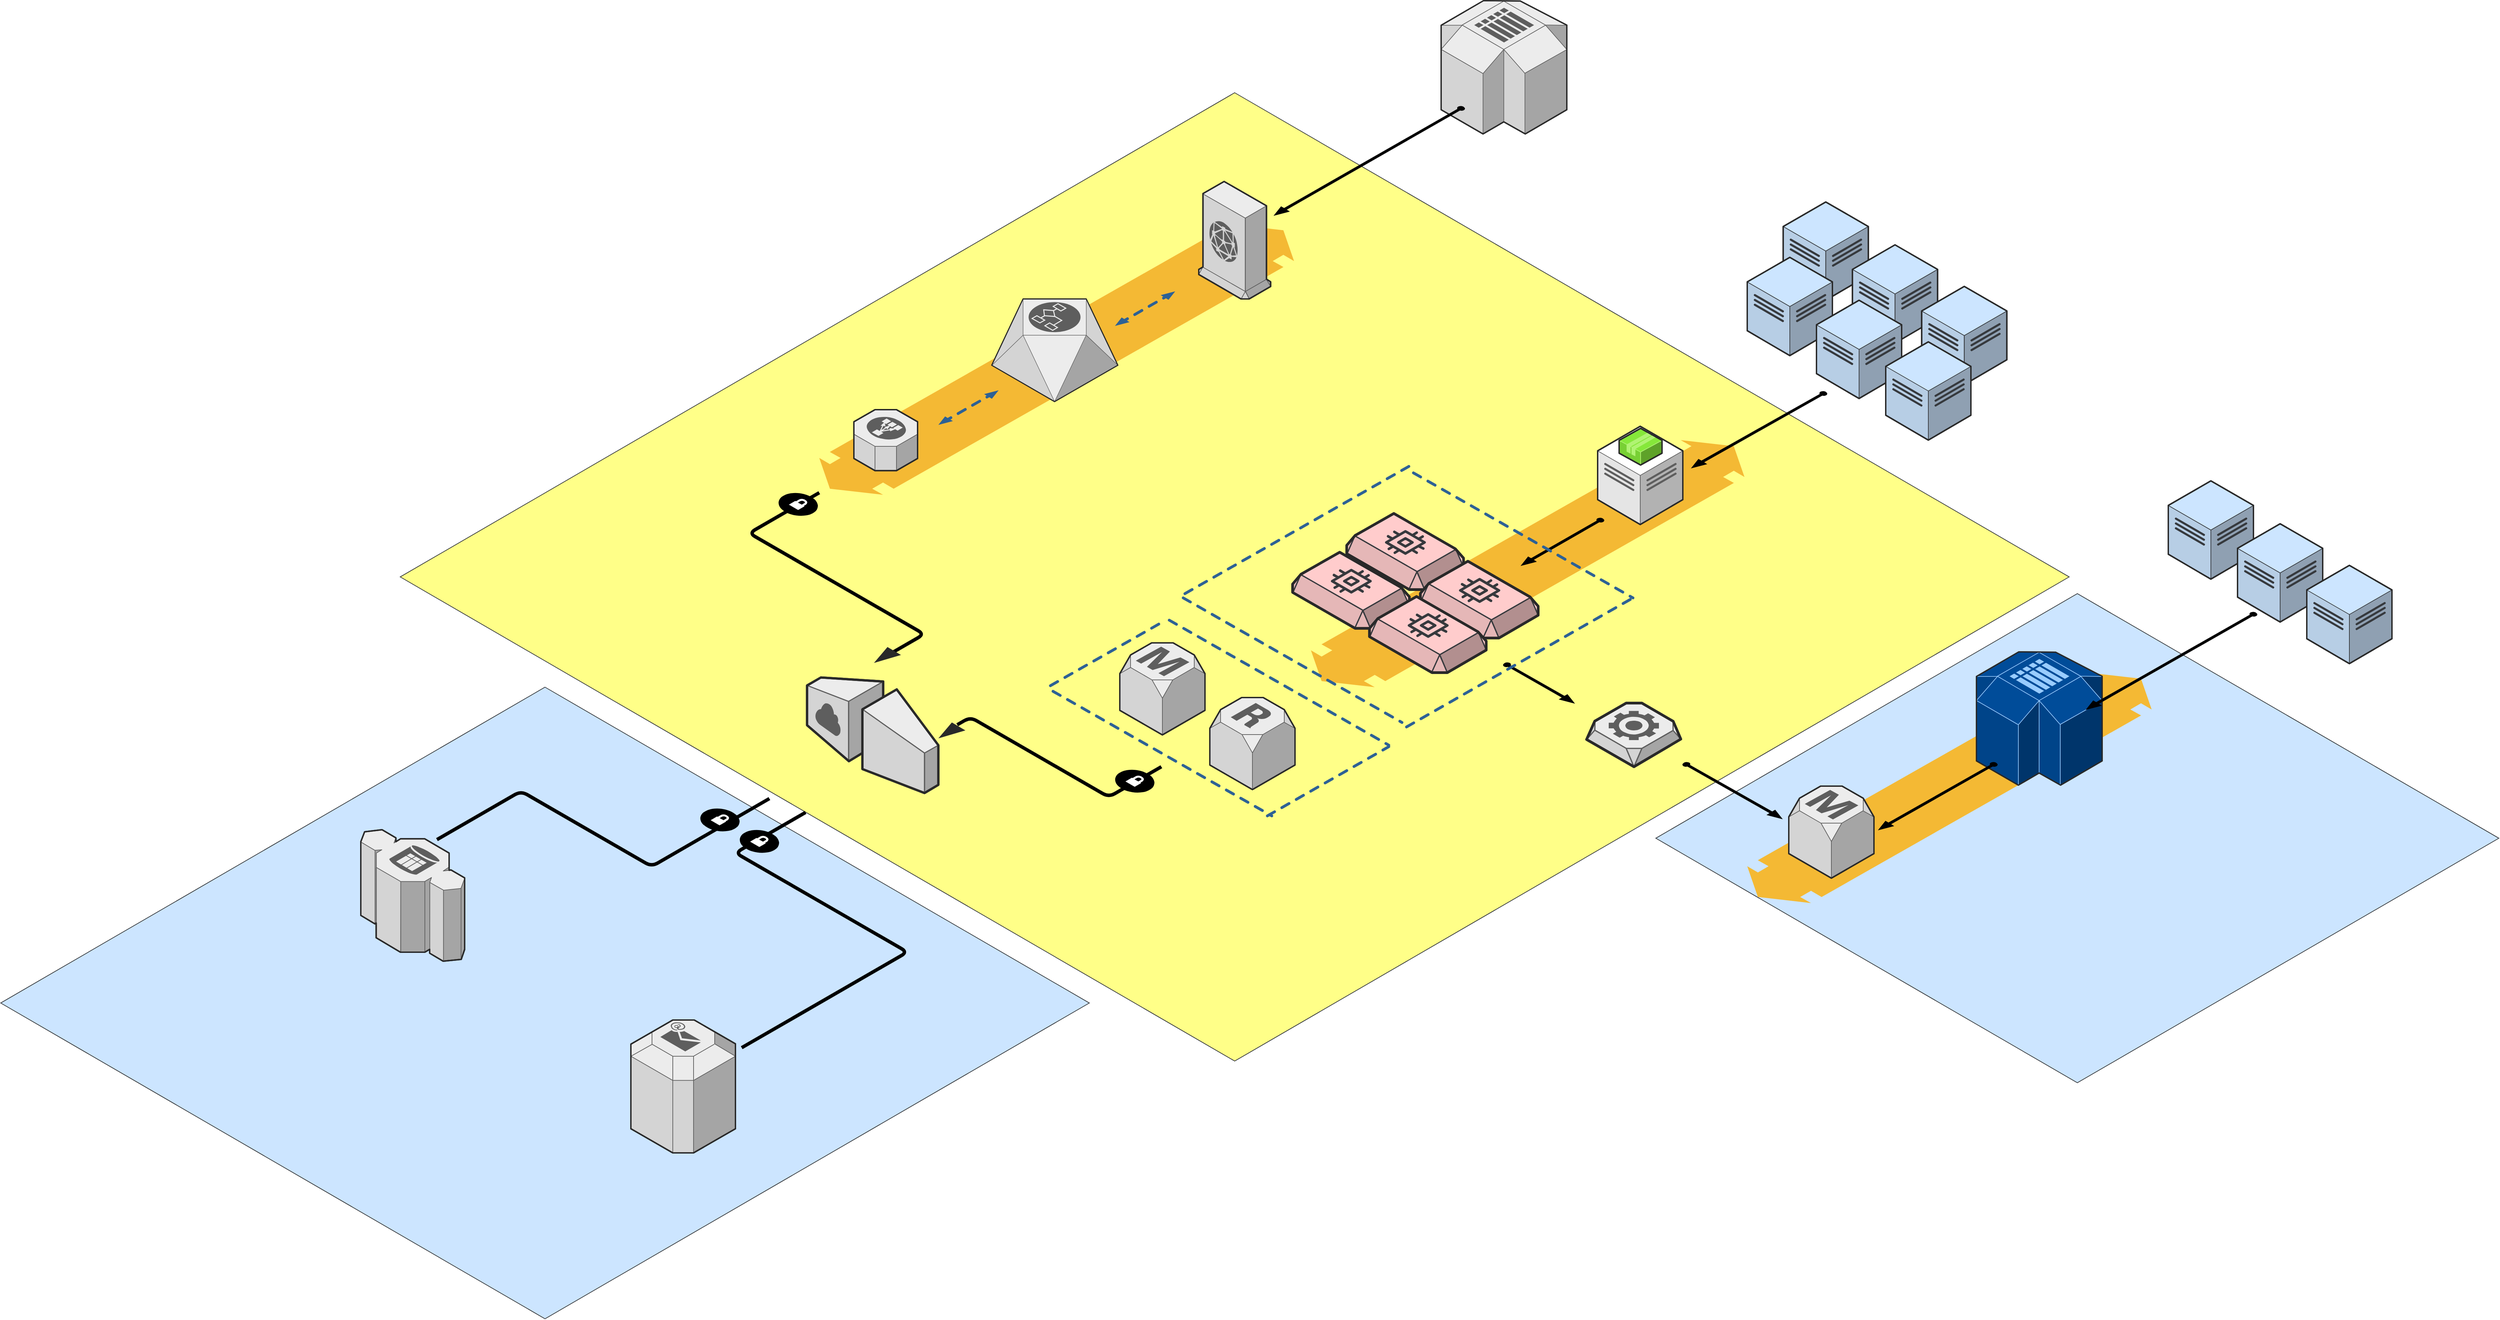 <mxfile version="22.1.1" type="github">
  <diagram name="Page-1" id="aaaa8250-4180-3840-79b5-4cada1eebb92">
    <mxGraphModel dx="7436" dy="3056" grid="1" gridSize="10" guides="1" tooltips="1" connect="1" arrows="1" fold="1" page="1" pageScale="1" pageWidth="850" pageHeight="1100" background="none" math="0" shadow="0">
      <root>
        <object label="" A="姓名" id="0">
          <mxCell />
        </object>
        <mxCell id="1" parent="0" />
        <mxCell id="N4fXtc_vA8JSeR74UG47-44" value="" style="verticalLabelPosition=bottom;html=1;verticalAlign=top;strokeWidth=1;align=center;outlineConnect=0;dashed=0;outlineConnect=0;shape=mxgraph.aws3d.spot2;fillColor=#cce5ff;strokeColor=#36393d;aspect=fixed;" vertex="1" parent="1">
          <mxGeometry x="1470" y="1213.85" width="1217.37" height="706.86" as="geometry" />
        </mxCell>
        <mxCell id="N4fXtc_vA8JSeR74UG47-30" value="" style="verticalLabelPosition=bottom;html=1;verticalAlign=top;strokeWidth=1;align=center;outlineConnect=0;dashed=0;outlineConnect=0;shape=mxgraph.aws3d.spot2;fillColor=#ffff88;strokeColor=#36393d;aspect=fixed;" vertex="1" parent="1">
          <mxGeometry x="-343.1" y="490" width="2410" height="1399.35" as="geometry" />
        </mxCell>
        <mxCell id="N4fXtc_vA8JSeR74UG47-29" value="" style="verticalLabelPosition=bottom;html=1;verticalAlign=top;strokeWidth=1;align=center;outlineConnect=0;dashed=0;outlineConnect=0;shape=mxgraph.aws3d.spot2;fillColor=#cce5ff;strokeColor=#36393d;aspect=fixed;" vertex="1" parent="1">
          <mxGeometry x="-920" y="1349" width="1572" height="912.78" as="geometry" />
        </mxCell>
        <mxCell id="d5ac148becb70bc-7" value="" style="verticalLabelPosition=bottom;html=1;verticalAlign=top;strokeWidth=1;dashed=0;shape=mxgraph.aws3d.flatDoubleEdge;fillColor=#000000;aspect=fixed;rounded=1;shadow=0;comic=0;fontFamily=Verdana;fontSize=12;flipV=1;" parent="1" vertex="1">
          <mxGeometry x="1602" y="1328" width="584" height="333" as="geometry" />
        </mxCell>
        <mxCell id="1a8abee3a6cfdf20-38" value="" style="verticalLabelPosition=bottom;html=1;verticalAlign=top;strokeWidth=1;dashed=0;shape=mxgraph.aws3d.flatDoubleEdge;fillColor=#000000;aspect=fixed;rounded=1;shadow=0;comic=0;fontFamily=Verdana;fontSize=12;flipV=1;" parent="1" vertex="1">
          <mxGeometry x="972" y="992" width="626" height="357" as="geometry" />
        </mxCell>
        <mxCell id="1a8abee3a6cfdf20-28" value="" style="verticalLabelPosition=bottom;html=1;verticalAlign=top;strokeWidth=1;dashed=0;shape=mxgraph.aws3d.flatDoubleEdge;fillColor=#000000;aspect=fixed;rounded=1;shadow=0;comic=0;fontFamily=Verdana;fontSize=12;flipV=1;" parent="1" vertex="1">
          <mxGeometry x="262" y="680" width="685.59" height="391" as="geometry" />
        </mxCell>
        <mxCell id="1a8abee3a6cfdf20-3" value="" style="edgeStyle=isometricEdgeStyle;endArrow=none;html=1;labelBackgroundColor=none;strokeWidth=5;fontFamily=Verdana;fontSize=12" parent="1" edge="1">
          <mxGeometry width="50" height="100" relative="1" as="geometry">
            <mxPoint x="352" y="1308" as="sourcePoint" />
            <mxPoint x="262" y="1068" as="targetPoint" />
            <Array as="points">
              <mxPoint x="302" y="1208" />
            </Array>
          </mxGeometry>
        </mxCell>
        <mxCell id="1a8abee3a6cfdf20-5" value="" style="edgeStyle=isometricEdgeStyle;endArrow=none;html=1;labelBackgroundColor=none;strokeColor=#000000;strokeWidth=5;fontFamily=Verdana;fontSize=12;exitX=0.698;exitY=0.854;exitDx=0;exitDy=0;exitPerimeter=0;" parent="1" edge="1" source="1a8abee3a6cfdf20-27">
          <mxGeometry width="50" height="100" relative="1" as="geometry">
            <mxPoint x="420" y="1430" as="sourcePoint" />
            <mxPoint x="756" y="1464" as="targetPoint" />
            <Array as="points">
              <mxPoint x="580" y="1450" />
            </Array>
          </mxGeometry>
        </mxCell>
        <mxCell id="1a8abee3a6cfdf20-6" value="" style="verticalLabelPosition=bottom;html=1;verticalAlign=top;strokeWidth=1;dashed=0;shape=mxgraph.aws3d.elasticLoadBalancing;fillColor=#ECECEC;strokeColor=#5E5E5E;aspect=fixed;rounded=1;shadow=0;comic=0;fontSize=12;" parent="1" vertex="1">
          <mxGeometry x="312" y="948" width="92" height="88.17" as="geometry" />
        </mxCell>
        <mxCell id="1a8abee3a6cfdf20-7" value="" style="verticalLabelPosition=bottom;html=1;verticalAlign=top;strokeWidth=1;dashed=0;shape=mxgraph.aws3d.workflowService;fillColor=#ECECEC;strokeColor=#5E5E5E;aspect=fixed;rounded=1;shadow=0;comic=0;fontSize=12" parent="1" vertex="1">
          <mxGeometry x="511" y="788" width="182.2" height="148.4" as="geometry" />
        </mxCell>
        <mxCell id="1a8abee3a6cfdf20-8" value="" style="verticalLabelPosition=bottom;html=1;verticalAlign=top;strokeWidth=1;dashed=0;shape=mxgraph.aws3d.cloudfront;fillColor=#ECECEC;strokeColor=#5E5E5E;aspect=fixed;rounded=1;shadow=0;comic=0;fontSize=12" parent="1" vertex="1">
          <mxGeometry x="810" y="618.2" width="103.8" height="169.8" as="geometry" />
        </mxCell>
        <mxCell id="1a8abee3a6cfdf20-9" value="" style="verticalLabelPosition=bottom;html=1;verticalAlign=top;strokeWidth=1;dashed=0;shape=mxgraph.aws3d.internetGateway;fillColor=#ECECEC;strokeColor=#5E5E5E;aspect=fixed;rounded=1;shadow=0;comic=0;fontSize=12;flipH=1;flipV=0;" parent="1" vertex="1">
          <mxGeometry x="244.42" y="1335" width="189.58" height="167" as="geometry" />
        </mxCell>
        <mxCell id="1a8abee3a6cfdf20-13" value="" style="verticalLabelPosition=bottom;html=1;verticalAlign=top;strokeWidth=1;dashed=0;shape=mxgraph.aws3d.simpleDb2;fillColor=#ECECEC;strokeColor=#5E5E5E;aspect=fixed;rounded=1;shadow=0;comic=0;fontSize=12" parent="1" vertex="1">
          <mxGeometry x="1160" y="357" width="181.5" height="192.6" as="geometry" />
        </mxCell>
        <mxCell id="1a8abee3a6cfdf20-20" value="" style="verticalLabelPosition=bottom;html=1;verticalAlign=top;strokeWidth=1;dashed=0;shape=mxgraph.aws3d.simpleDb2;fillColor=#004C99;strokeColor=#99CCFF;aspect=fixed;rounded=1;shadow=0;comic=0;fontSize=12" parent="1" vertex="1">
          <mxGeometry x="1933" y="1298" width="181.5" height="192.6" as="geometry" />
        </mxCell>
        <mxCell id="1a8abee3a6cfdf20-22" value="" style="verticalLabelPosition=bottom;html=1;verticalAlign=top;strokeWidth=1;dashed=0;shape=mxgraph.aws3d.dataCenter;fillColor=#ffffff;strokeColor=#5E5E5E;aspect=fixed;rounded=1;shadow=0;comic=0;fontSize=12" parent="1" vertex="1">
          <mxGeometry x="1386" y="972" width="123" height="142" as="geometry" />
        </mxCell>
        <mxCell id="1a8abee3a6cfdf20-23" value="" style="verticalLabelPosition=bottom;html=1;verticalAlign=top;strokeWidth=1;dashed=0;shape=mxgraph.aws3d.application2;fillColor=#86E83A;strokeColor=#B0F373;aspect=fixed;rounded=1;shadow=0;comic=0;fontSize=12" parent="1" vertex="1">
          <mxGeometry x="1417" y="975" width="62" height="53" as="geometry" />
        </mxCell>
        <mxCell id="1a8abee3a6cfdf20-25" value="" style="verticalLabelPosition=bottom;html=1;verticalAlign=top;strokeWidth=1;dashed=0;shape=mxgraph.aws3d.arrowhead;aspect=fixed;rounded=1;shadow=0;comic=0;fillColor=none;fontFamily=Verdana;fontSize=12;fontColor=#000000;flipV=1;" parent="1" vertex="1">
          <mxGeometry x="341" y="1291" width="39" height="23" as="geometry" />
        </mxCell>
        <mxCell id="1a8abee3a6cfdf20-1" value="" style="verticalLabelPosition=bottom;html=1;verticalAlign=top;strokeWidth=1;dashed=0;shape=mxgraph.aws3d.secureConnection;fillColor=#000000;strokeColor=#ffffff;aspect=fixed;rounded=1;shadow=0;comic=0;fontSize=12" parent="1" vertex="1">
          <mxGeometry x="203" y="1068" width="57.0" height="34" as="geometry" />
        </mxCell>
        <mxCell id="1a8abee3a6cfdf20-29" value="" style="verticalLabelPosition=bottom;html=1;verticalAlign=top;strokeWidth=1;dashed=0;shape=mxgraph.aws3d.dashedEdgeDouble;fillColor=#000000;aspect=fixed;rounded=1;shadow=0;comic=0;fontFamily=Verdana;fontSize=12;flipV=1;" parent="1" vertex="1">
          <mxGeometry x="434" y="920" width="87" height="50" as="geometry" />
        </mxCell>
        <mxCell id="1a8abee3a6cfdf20-30" value="" style="verticalLabelPosition=bottom;html=1;verticalAlign=top;strokeWidth=1;dashed=0;shape=mxgraph.aws3d.dashedEdgeDouble;fillColor=#000000;aspect=fixed;rounded=1;shadow=0;comic=0;fontFamily=Verdana;fontSize=12;flipV=1;" parent="1" vertex="1">
          <mxGeometry x="689" y="777" width="87" height="50" as="geometry" />
        </mxCell>
        <mxCell id="1a8abee3a6cfdf20-34" value="" style="verticalLabelPosition=bottom;html=1;verticalAlign=top;strokeWidth=1;dashed=0;shape=mxgraph.aws3d.arrowSW;fillColor=#000000;aspect=fixed;rounded=1;shadow=0;comic=0;fontFamily=Verdana;fontSize=12;" parent="1" vertex="1">
          <mxGeometry x="919.3" y="510" width="274.56" height="157" as="geometry" />
        </mxCell>
        <mxCell id="1a8abee3a6cfdf20-36" value="" style="verticalLabelPosition=bottom;html=1;verticalAlign=top;strokeWidth=1;dashed=0;shape=mxgraph.aws3d.arrowSW;fillColor=#000000;aspect=fixed;rounded=1;shadow=0;comic=0;fontFamily=Verdana;fontSize=12" parent="1" vertex="1">
          <mxGeometry x="1522" y="922" width="195" height="110" as="geometry" />
        </mxCell>
        <mxCell id="1a8abee3a6cfdf20-37" value="" style="verticalLabelPosition=bottom;html=1;verticalAlign=top;strokeWidth=1;dashed=0;shape=mxgraph.aws3d.arrowSW;fillColor=#000000;aspect=fixed;rounded=1;shadow=0;comic=0;fontFamily=Verdana;fontSize=12" parent="1" vertex="1">
          <mxGeometry x="1276" y="1105" width="119" height="68" as="geometry" />
        </mxCell>
        <mxCell id="1a8abee3a6cfdf20-39" value="" style="verticalLabelPosition=bottom;html=1;verticalAlign=top;strokeWidth=1;dashed=0;shape=mxgraph.aws3d.arrowSE;fillColor=#000000;aspect=fixed;rounded=1;shadow=0;comic=0;fontFamily=Verdana;fontSize=12" parent="1" vertex="1">
          <mxGeometry x="1250" y="1314" width="102" height="58" as="geometry" />
        </mxCell>
        <mxCell id="d5ac148becb70bc-1" value="" style="verticalLabelPosition=bottom;html=1;verticalAlign=top;strokeWidth=1;dashed=0;shape=mxgraph.aws3d.arrowSE;fillColor=#000000;aspect=fixed;rounded=1;shadow=0;comic=0;fontFamily=Verdana;fontSize=12" parent="1" vertex="1">
          <mxGeometry x="1509" y="1458" width="143" height="81" as="geometry" />
        </mxCell>
        <mxCell id="d5ac148becb70bc-3" value="" style="verticalLabelPosition=bottom;html=1;verticalAlign=top;strokeWidth=1;dashed=0;shape=mxgraph.aws3d.rdsMaster;fillColor=#ECECEC;strokeColor=#5E5E5E;aspect=fixed;rounded=1;shadow=0;comic=0;fontFamily=Verdana;fontSize=12" parent="1" vertex="1">
          <mxGeometry x="1662" y="1492" width="123" height="133" as="geometry" />
        </mxCell>
        <mxCell id="d5ac148becb70bc-4" value="" style="verticalLabelPosition=bottom;html=1;verticalAlign=top;strokeWidth=1;dashed=0;shape=mxgraph.aws3d.arrowSW;fillColor=#000000;aspect=fixed;rounded=1;shadow=0;comic=0;fontFamily=Verdana;fontSize=12" parent="1" vertex="1">
          <mxGeometry x="1792" y="1458" width="171" height="97" as="geometry" />
        </mxCell>
        <mxCell id="d5ac148becb70bc-6" value="" style="verticalLabelPosition=bottom;html=1;verticalAlign=top;strokeWidth=1;dashed=0;shape=mxgraph.aws3d.arrowSW;fillColor=#000000;aspect=fixed;rounded=1;shadow=0;comic=0;fontFamily=Verdana;fontSize=12" parent="1" vertex="1">
          <mxGeometry x="2092" y="1241" width="246" height="140" as="geometry" />
        </mxCell>
        <mxCell id="d5ac148becb70bc-8" value="" style="verticalLabelPosition=bottom;html=1;verticalAlign=top;strokeWidth=1;dashed=0;shape=mxgraph.aws3d.dashedArrowlessEdge;aspect=fixed;rounded=1;shadow=0;comic=0;fontFamily=Verdana;fontSize=12" parent="1" vertex="1">
          <mxGeometry x="1120" y="1039.35" width="317.02" height="180.65" as="geometry" />
        </mxCell>
        <mxCell id="d5ac148becb70bc-9" value="" style="verticalLabelPosition=bottom;html=1;verticalAlign=top;strokeWidth=1;dashed=0;shape=mxgraph.aws3d.dashedArrowlessEdge;aspect=fixed;rounded=1;shadow=0;comic=0;fontFamily=Verdana;fontSize=12" parent="1" vertex="1">
          <mxGeometry x="787.55" y="1220" width="315.88" height="180" as="geometry" />
        </mxCell>
        <mxCell id="d5ac148becb70bc-10" value="" style="verticalLabelPosition=bottom;html=1;verticalAlign=top;strokeWidth=1;dashed=0;shape=mxgraph.aws3d.dashedArrowlessEdge;fillColor=#000000;aspect=fixed;rounded=1;shadow=0;comic=0;fontFamily=Verdana;fontSize=12;fontColor=#000000;flipV=1;" parent="1" vertex="1">
          <mxGeometry x="790" y="1030" width="323.37" height="183.85" as="geometry" />
        </mxCell>
        <mxCell id="d5ac148becb70bc-12" value="" style="verticalLabelPosition=bottom;html=1;verticalAlign=top;strokeWidth=1;dashed=0;shape=mxgraph.aws3d.dashedArrowlessEdge;aspect=fixed;rounded=1;shadow=0;comic=0;fontFamily=Verdana;fontSize=12;flipV=1;" parent="1" vertex="1">
          <mxGeometry x="1110" y="1220" width="327.02" height="186.5" as="geometry" />
        </mxCell>
        <mxCell id="1a8abee3a6cfdf20-2" value="" style="verticalLabelPosition=bottom;html=1;verticalAlign=top;strokeWidth=1;dashed=0;shape=mxgraph.aws3d.secureConnection;fillColor=#000000;strokeColor=#ffffff;aspect=fixed;rounded=1;shadow=0;comic=0;fontSize=12" parent="1" vertex="1">
          <mxGeometry x="689" y="1468" width="57.0" height="34" as="geometry" />
        </mxCell>
        <mxCell id="N4fXtc_vA8JSeR74UG47-7" value="" style="verticalLabelPosition=bottom;html=1;verticalAlign=top;strokeWidth=1;align=center;outlineConnect=0;dashed=0;outlineConnect=0;shape=mxgraph.aws3d.ebs2;fillColor=#ffcccc;strokeColor=#36393d;aspect=fixed;" vertex="1" parent="1">
          <mxGeometry x="1023.66" y="1098" width="168.67" height="110" as="geometry" />
        </mxCell>
        <mxCell id="N4fXtc_vA8JSeR74UG47-8" value="" style="verticalLabelPosition=bottom;html=1;verticalAlign=top;strokeWidth=1;align=center;outlineConnect=0;dashed=0;outlineConnect=0;shape=mxgraph.aws3d.ebs2;fillColor=#ffcccc;strokeColor=#36393d;aspect=fixed;" vertex="1" parent="1">
          <mxGeometry x="1130" y="1167" width="170.18" height="110.98" as="geometry" />
        </mxCell>
        <mxCell id="N4fXtc_vA8JSeR74UG47-9" value="" style="verticalLabelPosition=bottom;html=1;verticalAlign=top;strokeWidth=1;align=center;outlineConnect=0;dashed=0;outlineConnect=0;shape=mxgraph.aws3d.ebs2;fillColor=#ffcccc;strokeColor=#36393d;aspect=fixed;" vertex="1" parent="1">
          <mxGeometry x="945.5" y="1154" width="168.67" height="110" as="geometry" />
        </mxCell>
        <mxCell id="N4fXtc_vA8JSeR74UG47-10" value="" style="verticalLabelPosition=bottom;html=1;verticalAlign=top;strokeWidth=1;align=center;outlineConnect=0;dashed=0;outlineConnect=0;shape=mxgraph.aws3d.ebs2;fillColor=#ffcccc;strokeColor=#36393d;aspect=fixed;" vertex="1" parent="1">
          <mxGeometry x="1056.5" y="1218" width="168.67" height="110" as="geometry" />
        </mxCell>
        <mxCell id="N4fXtc_vA8JSeR74UG47-12" value="" style="verticalLabelPosition=bottom;html=1;verticalAlign=top;strokeWidth=1;align=center;outlineConnect=0;dashed=0;outlineConnect=0;shape=mxgraph.aws3d.redshift;fillColor=#ECECEC;strokeColor=#5E5E5E;aspect=fixed;" vertex="1" parent="1">
          <mxGeometry x="-400" y="1555" width="150" height="190" as="geometry" />
        </mxCell>
        <mxCell id="N4fXtc_vA8JSeR74UG47-13" value="" style="verticalLabelPosition=bottom;html=1;verticalAlign=top;strokeWidth=1;align=center;outlineConnect=0;dashed=0;outlineConnect=0;shape=mxgraph.aws3d.email_service;fillColor=#ECECEC;strokeColor=#5E5E5E;aspect=fixed;" vertex="1" parent="1">
          <mxGeometry x="-10" y="1830" width="151" height="192" as="geometry" />
        </mxCell>
        <mxCell id="N4fXtc_vA8JSeR74UG47-16" value="" style="verticalLabelPosition=bottom;html=1;verticalAlign=top;strokeWidth=1;dashed=0;shape=mxgraph.aws3d.secureConnection;fillColor=#000000;strokeColor=#ffffff;aspect=fixed;rounded=1;shadow=0;comic=0;fontSize=12" vertex="1" parent="1">
          <mxGeometry x="90" y="1524" width="57.0" height="34" as="geometry" />
        </mxCell>
        <mxCell id="N4fXtc_vA8JSeR74UG47-22" value="" style="edgeStyle=isometricEdgeStyle;endArrow=none;html=1;labelBackgroundColor=none;strokeWidth=5;fontFamily=Verdana;fontSize=12" edge="1" parent="1">
          <mxGeometry width="50" height="100" relative="1" as="geometry">
            <mxPoint x="150" y="1870" as="sourcePoint" />
            <mxPoint x="242.24" y="1530" as="targetPoint" />
            <Array as="points">
              <mxPoint x="282.24" y="1670" />
            </Array>
          </mxGeometry>
        </mxCell>
        <mxCell id="N4fXtc_vA8JSeR74UG47-20" value="" style="verticalLabelPosition=bottom;html=1;verticalAlign=top;strokeWidth=1;dashed=0;shape=mxgraph.aws3d.secureConnection;fillColor=#000000;strokeColor=#ffffff;aspect=fixed;rounded=1;shadow=0;comic=0;fontSize=12" vertex="1" parent="1">
          <mxGeometry x="147" y="1555" width="57.0" height="34" as="geometry" />
        </mxCell>
        <mxCell id="N4fXtc_vA8JSeR74UG47-23" value="" style="edgeStyle=isometricEdgeStyle;endArrow=none;html=1;labelBackgroundColor=none;strokeColor=#000000;strokeWidth=5;fontFamily=Verdana;fontSize=12" edge="1" parent="1">
          <mxGeometry width="50" height="100" relative="1" as="geometry">
            <mxPoint x="-290" y="1569.28" as="sourcePoint" />
            <mxPoint x="190" y="1510" as="targetPoint" />
            <Array as="points">
              <mxPoint x="-30" y="1579.28" />
            </Array>
          </mxGeometry>
        </mxCell>
        <mxCell id="N4fXtc_vA8JSeR74UG47-28" value="" style="verticalLabelPosition=bottom;html=1;verticalAlign=top;strokeWidth=1;align=center;outlineConnect=0;dashed=0;outlineConnect=0;shape=mxgraph.aws3d.dataCenter;strokeColor=#36393d;aspect=fixed;fillColor=#cce5ff;" vertex="1" parent="1">
          <mxGeometry x="2210" y="1050.92" width="123" height="142" as="geometry" />
        </mxCell>
        <mxCell id="N4fXtc_vA8JSeR74UG47-31" value="" style="verticalLabelPosition=bottom;html=1;verticalAlign=top;strokeWidth=1;align=center;outlineConnect=0;dashed=0;outlineConnect=0;shape=mxgraph.aws3d.rdsMaster;fillColor=#ECECEC;strokeColor=#5E5E5E;aspect=fixed;" vertex="1" parent="1">
          <mxGeometry x="696" y="1285" width="123" height="133" as="geometry" />
        </mxCell>
        <mxCell id="N4fXtc_vA8JSeR74UG47-32" value="" style="verticalLabelPosition=bottom;html=1;verticalAlign=top;strokeWidth=1;align=center;outlineConnect=0;dashed=0;outlineConnect=0;shape=mxgraph.aws3d.rdsSlave;fillColor=#ECECEC;strokeColor=#5E5E5E;aspect=fixed;" vertex="1" parent="1">
          <mxGeometry x="826" y="1364" width="123" height="133" as="geometry" />
        </mxCell>
        <mxCell id="N4fXtc_vA8JSeR74UG47-36" value="" style="verticalLabelPosition=bottom;html=1;verticalAlign=top;strokeWidth=1;dashed=0;shape=mxgraph.aws3d.dashedArrowlessEdge;aspect=fixed;rounded=1;shadow=0;comic=0;fontFamily=Verdana;fontSize=12" vertex="1" parent="1">
          <mxGeometry x="599.56" y="1355" width="315.88" height="180" as="geometry" />
        </mxCell>
        <mxCell id="N4fXtc_vA8JSeR74UG47-37" value="" style="verticalLabelPosition=bottom;html=1;verticalAlign=top;strokeWidth=1;dashed=0;shape=mxgraph.aws3d.dashedArrowlessEdge;aspect=fixed;rounded=1;shadow=0;comic=0;fontFamily=Verdana;fontSize=12;flipV=1;" vertex="1" parent="1">
          <mxGeometry x="909.07" y="1435" width="175.34" height="100" as="geometry" />
        </mxCell>
        <mxCell id="N4fXtc_vA8JSeR74UG47-38" value="" style="verticalLabelPosition=bottom;html=1;verticalAlign=top;strokeWidth=1;dashed=0;shape=mxgraph.aws3d.dashedArrowlessEdge;aspect=fixed;rounded=1;shadow=0;comic=0;fontFamily=Verdana;fontSize=12" vertex="1" parent="1">
          <mxGeometry x="767.39" y="1252.18" width="317.02" height="180.65" as="geometry" />
        </mxCell>
        <mxCell id="N4fXtc_vA8JSeR74UG47-39" value="" style="verticalLabelPosition=bottom;html=1;verticalAlign=top;strokeWidth=1;dashed=0;shape=mxgraph.aws3d.dashedArrowlessEdge;fillColor=#000000;aspect=fixed;rounded=1;shadow=0;comic=0;fontFamily=Verdana;fontSize=12;fontColor=#000000;flipV=1;" vertex="1" parent="1">
          <mxGeometry x="595.81" y="1255" width="161.55" height="91.85" as="geometry" />
        </mxCell>
        <mxCell id="N4fXtc_vA8JSeR74UG47-45" value="" style="verticalLabelPosition=bottom;html=1;verticalAlign=top;strokeWidth=1;align=center;outlineConnect=0;dashed=0;outlineConnect=0;shape=mxgraph.aws3d.dataCenter;strokeColor=#36393d;aspect=fixed;fillColor=#cce5ff;" vertex="1" parent="1">
          <mxGeometry x="2310" y="1112.9" width="123" height="142" as="geometry" />
        </mxCell>
        <mxCell id="N4fXtc_vA8JSeR74UG47-46" value="" style="verticalLabelPosition=bottom;html=1;verticalAlign=top;strokeWidth=1;align=center;outlineConnect=0;dashed=0;outlineConnect=0;shape=mxgraph.aws3d.dataCenter;strokeColor=#36393d;aspect=fixed;fillColor=#cce5ff;" vertex="1" parent="1">
          <mxGeometry x="2410" y="1173" width="123" height="142" as="geometry" />
        </mxCell>
        <mxCell id="N4fXtc_vA8JSeR74UG47-47" value="" style="verticalLabelPosition=bottom;html=1;verticalAlign=top;strokeWidth=1;align=center;outlineConnect=0;dashed=0;outlineConnect=0;shape=mxgraph.aws3d.dataCenter;strokeColor=#36393d;aspect=fixed;fillColor=#cce5ff;" vertex="1" parent="1">
          <mxGeometry x="1653.9" y="647.84" width="123" height="142" as="geometry" />
        </mxCell>
        <mxCell id="N4fXtc_vA8JSeR74UG47-48" value="" style="verticalLabelPosition=bottom;html=1;verticalAlign=top;strokeWidth=1;align=center;outlineConnect=0;dashed=0;outlineConnect=0;shape=mxgraph.aws3d.dataCenter;strokeColor=#36393d;aspect=fixed;fillColor=#cce5ff;" vertex="1" parent="1">
          <mxGeometry x="1753.9" y="709.82" width="123" height="142" as="geometry" />
        </mxCell>
        <mxCell id="N4fXtc_vA8JSeR74UG47-49" value="" style="verticalLabelPosition=bottom;html=1;verticalAlign=top;strokeWidth=1;align=center;outlineConnect=0;dashed=0;outlineConnect=0;shape=mxgraph.aws3d.dataCenter;strokeColor=#36393d;aspect=fixed;fillColor=#cce5ff;" vertex="1" parent="1">
          <mxGeometry x="1853.9" y="769.92" width="123" height="142" as="geometry" />
        </mxCell>
        <mxCell id="N4fXtc_vA8JSeR74UG47-50" value="" style="verticalLabelPosition=bottom;html=1;verticalAlign=top;strokeWidth=1;align=center;outlineConnect=0;dashed=0;outlineConnect=0;shape=mxgraph.aws3d.dataCenter;strokeColor=#36393d;aspect=fixed;fillColor=#cce5ff;" vertex="1" parent="1">
          <mxGeometry x="1602" y="727.92" width="123" height="142" as="geometry" />
        </mxCell>
        <mxCell id="N4fXtc_vA8JSeR74UG47-51" value="" style="verticalLabelPosition=bottom;html=1;verticalAlign=top;strokeWidth=1;align=center;outlineConnect=0;dashed=0;outlineConnect=0;shape=mxgraph.aws3d.dataCenter;strokeColor=#36393d;aspect=fixed;fillColor=#cce5ff;" vertex="1" parent="1">
          <mxGeometry x="1702" y="789.9" width="123" height="142" as="geometry" />
        </mxCell>
        <mxCell id="N4fXtc_vA8JSeR74UG47-52" value="" style="verticalLabelPosition=bottom;html=1;verticalAlign=top;strokeWidth=1;align=center;outlineConnect=0;dashed=0;outlineConnect=0;shape=mxgraph.aws3d.dataCenter;strokeColor=#36393d;aspect=fixed;fillColor=#cce5ff;" vertex="1" parent="1">
          <mxGeometry x="1802" y="850" width="123" height="142" as="geometry" />
        </mxCell>
        <mxCell id="N4fXtc_vA8JSeR74UG47-53" value="" style="verticalLabelPosition=bottom;html=1;verticalAlign=top;strokeWidth=1;align=center;outlineConnect=0;dashed=0;outlineConnect=0;shape=mxgraph.aws3d.worker;fillColor=#ECECEC;strokeColor=#5E5E5E;aspect=fixed;" vertex="1" parent="1">
          <mxGeometry x="1370" y="1372" width="136.16" height="92" as="geometry" />
        </mxCell>
        <mxCell id="1a8abee3a6cfdf20-27" value="" style="verticalLabelPosition=bottom;html=1;verticalAlign=top;strokeWidth=1;dashed=0;shape=mxgraph.aws3d.arrowhead;aspect=fixed;rounded=1;shadow=0;comic=0;fillColor=none;fontFamily=Verdana;fontSize=12;fontColor=#000000;flipV=1;" parent="1" vertex="1">
          <mxGeometry x="434" y="1400" width="39" height="23" as="geometry" />
        </mxCell>
      </root>
    </mxGraphModel>
  </diagram>
</mxfile>
